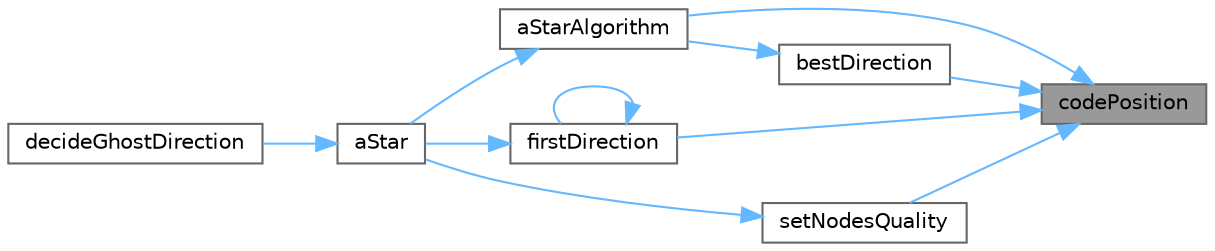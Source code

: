digraph "codePosition"
{
 // LATEX_PDF_SIZE
  bgcolor="transparent";
  edge [fontname=Helvetica,fontsize=10,labelfontname=Helvetica,labelfontsize=10];
  node [fontname=Helvetica,fontsize=10,shape=box,height=0.2,width=0.4];
  rankdir="RL";
  Node1 [label="codePosition",height=0.2,width=0.4,color="gray40", fillcolor="grey60", style="filled", fontcolor="black",tooltip="convert a Position to a string"];
  Node1 -> Node2 [dir="back",color="steelblue1",style="solid"];
  Node2 [label="aStarAlgorithm",height=0.2,width=0.4,color="grey40", fillcolor="white", style="filled",URL="$ghost__intelligence_8cpp.html#ae7850a53f5e548a89f5fc7bd313ea30d",tooltip=" "];
  Node2 -> Node3 [dir="back",color="steelblue1",style="solid"];
  Node3 [label="aStar",height=0.2,width=0.4,color="grey40", fillcolor="white", style="filled",URL="$ghost__intelligence_8cpp.html#a1736387c34d2767e769cf73f95eaa572",tooltip=" "];
  Node3 -> Node4 [dir="back",color="steelblue1",style="solid"];
  Node4 [label="decideGhostDirection",height=0.2,width=0.4,color="grey40", fillcolor="white", style="filled",URL="$ghost__intelligence_8cpp.html#a735ce867b25667797297aa628ba8ac5b",tooltip=" "];
  Node1 -> Node5 [dir="back",color="steelblue1",style="solid"];
  Node5 [label="bestDirection",height=0.2,width=0.4,color="grey40", fillcolor="white", style="filled",URL="$ghost__intelligence_8cpp.html#aa96a92a5f556716af8f446370a5be782",tooltip=" "];
  Node5 -> Node2 [dir="back",color="steelblue1",style="solid"];
  Node1 -> Node6 [dir="back",color="steelblue1",style="solid"];
  Node6 [label="firstDirection",height=0.2,width=0.4,color="grey40", fillcolor="white", style="filled",URL="$ghost__intelligence_8cpp.html#a1fbe8983a6b43e0f66152d241229a0df",tooltip=" "];
  Node6 -> Node3 [dir="back",color="steelblue1",style="solid"];
  Node6 -> Node6 [dir="back",color="steelblue1",style="solid"];
  Node1 -> Node7 [dir="back",color="steelblue1",style="solid"];
  Node7 [label="setNodesQuality",height=0.2,width=0.4,color="grey40", fillcolor="white", style="filled",URL="$ghost__intelligence_8cpp.html#abe78aa040dbd23d0dcd3a65d968647c3",tooltip=" "];
  Node7 -> Node3 [dir="back",color="steelblue1",style="solid"];
}
